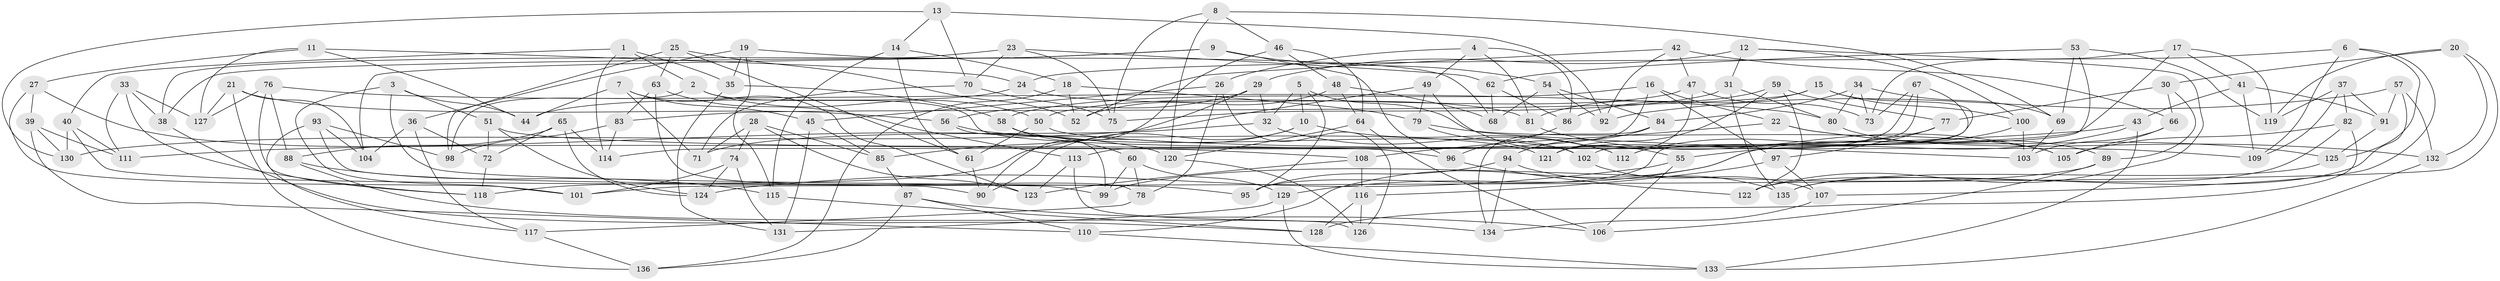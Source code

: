 // Generated by graph-tools (version 1.1) at 2025/50/03/09/25 03:50:46]
// undirected, 136 vertices, 272 edges
graph export_dot {
graph [start="1"]
  node [color=gray90,style=filled];
  1;
  2;
  3;
  4;
  5;
  6;
  7;
  8;
  9;
  10;
  11;
  12;
  13;
  14;
  15;
  16;
  17;
  18;
  19;
  20;
  21;
  22;
  23;
  24;
  25;
  26;
  27;
  28;
  29;
  30;
  31;
  32;
  33;
  34;
  35;
  36;
  37;
  38;
  39;
  40;
  41;
  42;
  43;
  44;
  45;
  46;
  47;
  48;
  49;
  50;
  51;
  52;
  53;
  54;
  55;
  56;
  57;
  58;
  59;
  60;
  61;
  62;
  63;
  64;
  65;
  66;
  67;
  68;
  69;
  70;
  71;
  72;
  73;
  74;
  75;
  76;
  77;
  78;
  79;
  80;
  81;
  82;
  83;
  84;
  85;
  86;
  87;
  88;
  89;
  90;
  91;
  92;
  93;
  94;
  95;
  96;
  97;
  98;
  99;
  100;
  101;
  102;
  103;
  104;
  105;
  106;
  107;
  108;
  109;
  110;
  111;
  112;
  113;
  114;
  115;
  116;
  117;
  118;
  119;
  120;
  121;
  122;
  123;
  124;
  125;
  126;
  127;
  128;
  129;
  130;
  131;
  132;
  133;
  134;
  135;
  136;
  1 -- 40;
  1 -- 114;
  1 -- 35;
  1 -- 2;
  2 -- 50;
  2 -- 96;
  2 -- 98;
  3 -- 51;
  3 -- 101;
  3 -- 95;
  3 -- 44;
  4 -- 26;
  4 -- 81;
  4 -- 49;
  4 -- 86;
  5 -- 10;
  5 -- 103;
  5 -- 32;
  5 -- 95;
  6 -- 109;
  6 -- 107;
  6 -- 125;
  6 -- 24;
  7 -- 45;
  7 -- 71;
  7 -- 44;
  7 -- 123;
  8 -- 46;
  8 -- 75;
  8 -- 69;
  8 -- 120;
  9 -- 96;
  9 -- 54;
  9 -- 38;
  9 -- 104;
  10 -- 118;
  10 -- 112;
  10 -- 90;
  11 -- 127;
  11 -- 44;
  11 -- 24;
  11 -- 27;
  12 -- 29;
  12 -- 100;
  12 -- 122;
  12 -- 31;
  13 -- 92;
  13 -- 70;
  13 -- 130;
  13 -- 14;
  14 -- 18;
  14 -- 61;
  14 -- 115;
  15 -- 110;
  15 -- 86;
  15 -- 100;
  15 -- 83;
  16 -- 22;
  16 -- 97;
  16 -- 113;
  16 -- 58;
  17 -- 114;
  17 -- 119;
  17 -- 73;
  17 -- 41;
  18 -- 79;
  18 -- 52;
  18 -- 136;
  19 -- 36;
  19 -- 68;
  19 -- 35;
  19 -- 115;
  20 -- 101;
  20 -- 132;
  20 -- 30;
  20 -- 119;
  21 -- 136;
  21 -- 104;
  21 -- 127;
  21 -- 56;
  22 -- 108;
  22 -- 132;
  22 -- 125;
  23 -- 38;
  23 -- 75;
  23 -- 70;
  23 -- 62;
  24 -- 81;
  24 -- 44;
  25 -- 61;
  25 -- 98;
  25 -- 63;
  25 -- 52;
  26 -- 45;
  26 -- 78;
  26 -- 126;
  27 -- 101;
  27 -- 39;
  27 -- 120;
  28 -- 85;
  28 -- 71;
  28 -- 74;
  28 -- 123;
  29 -- 85;
  29 -- 32;
  29 -- 56;
  30 -- 89;
  30 -- 77;
  30 -- 66;
  31 -- 75;
  31 -- 135;
  31 -- 80;
  32 -- 71;
  32 -- 112;
  33 -- 118;
  33 -- 111;
  33 -- 127;
  33 -- 38;
  34 -- 69;
  34 -- 80;
  34 -- 84;
  34 -- 73;
  35 -- 131;
  35 -- 58;
  36 -- 72;
  36 -- 104;
  36 -- 117;
  37 -- 119;
  37 -- 91;
  37 -- 82;
  37 -- 109;
  38 -- 128;
  39 -- 130;
  39 -- 110;
  39 -- 111;
  40 -- 111;
  40 -- 130;
  40 -- 90;
  41 -- 109;
  41 -- 91;
  41 -- 43;
  42 -- 92;
  42 -- 66;
  42 -- 52;
  42 -- 47;
  43 -- 133;
  43 -- 111;
  43 -- 55;
  45 -- 131;
  45 -- 85;
  46 -- 64;
  46 -- 90;
  46 -- 48;
  47 -- 121;
  47 -- 73;
  47 -- 50;
  48 -- 52;
  48 -- 64;
  48 -- 68;
  49 -- 79;
  49 -- 55;
  49 -- 130;
  50 -- 109;
  50 -- 61;
  51 -- 108;
  51 -- 124;
  51 -- 72;
  53 -- 102;
  53 -- 119;
  53 -- 62;
  53 -- 69;
  54 -- 92;
  54 -- 68;
  54 -- 84;
  55 -- 106;
  55 -- 124;
  56 -- 121;
  56 -- 99;
  57 -- 92;
  57 -- 91;
  57 -- 132;
  57 -- 135;
  58 -- 60;
  58 -- 102;
  59 -- 77;
  59 -- 122;
  59 -- 121;
  59 -- 81;
  60 -- 78;
  60 -- 99;
  60 -- 129;
  61 -- 90;
  62 -- 86;
  62 -- 68;
  63 -- 113;
  63 -- 78;
  63 -- 83;
  64 -- 106;
  64 -- 120;
  65 -- 124;
  65 -- 72;
  65 -- 114;
  65 -- 88;
  66 -- 105;
  66 -- 103;
  67 -- 73;
  67 -- 95;
  67 -- 112;
  67 -- 121;
  69 -- 103;
  70 -- 75;
  70 -- 71;
  72 -- 118;
  74 -- 124;
  74 -- 131;
  74 -- 101;
  76 -- 80;
  76 -- 118;
  76 -- 88;
  76 -- 127;
  77 -- 97;
  77 -- 112;
  78 -- 117;
  79 -- 105;
  79 -- 102;
  80 -- 89;
  81 -- 105;
  82 -- 122;
  82 -- 105;
  82 -- 128;
  83 -- 98;
  83 -- 114;
  84 -- 94;
  84 -- 134;
  85 -- 87;
  86 -- 96;
  87 -- 136;
  87 -- 106;
  87 -- 110;
  88 -- 134;
  88 -- 115;
  89 -- 106;
  89 -- 99;
  91 -- 125;
  93 -- 99;
  93 -- 117;
  93 -- 98;
  93 -- 104;
  94 -- 134;
  94 -- 135;
  94 -- 95;
  96 -- 122;
  97 -- 107;
  97 -- 116;
  100 -- 129;
  100 -- 103;
  102 -- 107;
  107 -- 134;
  108 -- 123;
  108 -- 116;
  110 -- 133;
  113 -- 123;
  113 -- 126;
  115 -- 128;
  116 -- 128;
  116 -- 126;
  117 -- 136;
  120 -- 126;
  125 -- 135;
  129 -- 133;
  129 -- 131;
  132 -- 133;
}
